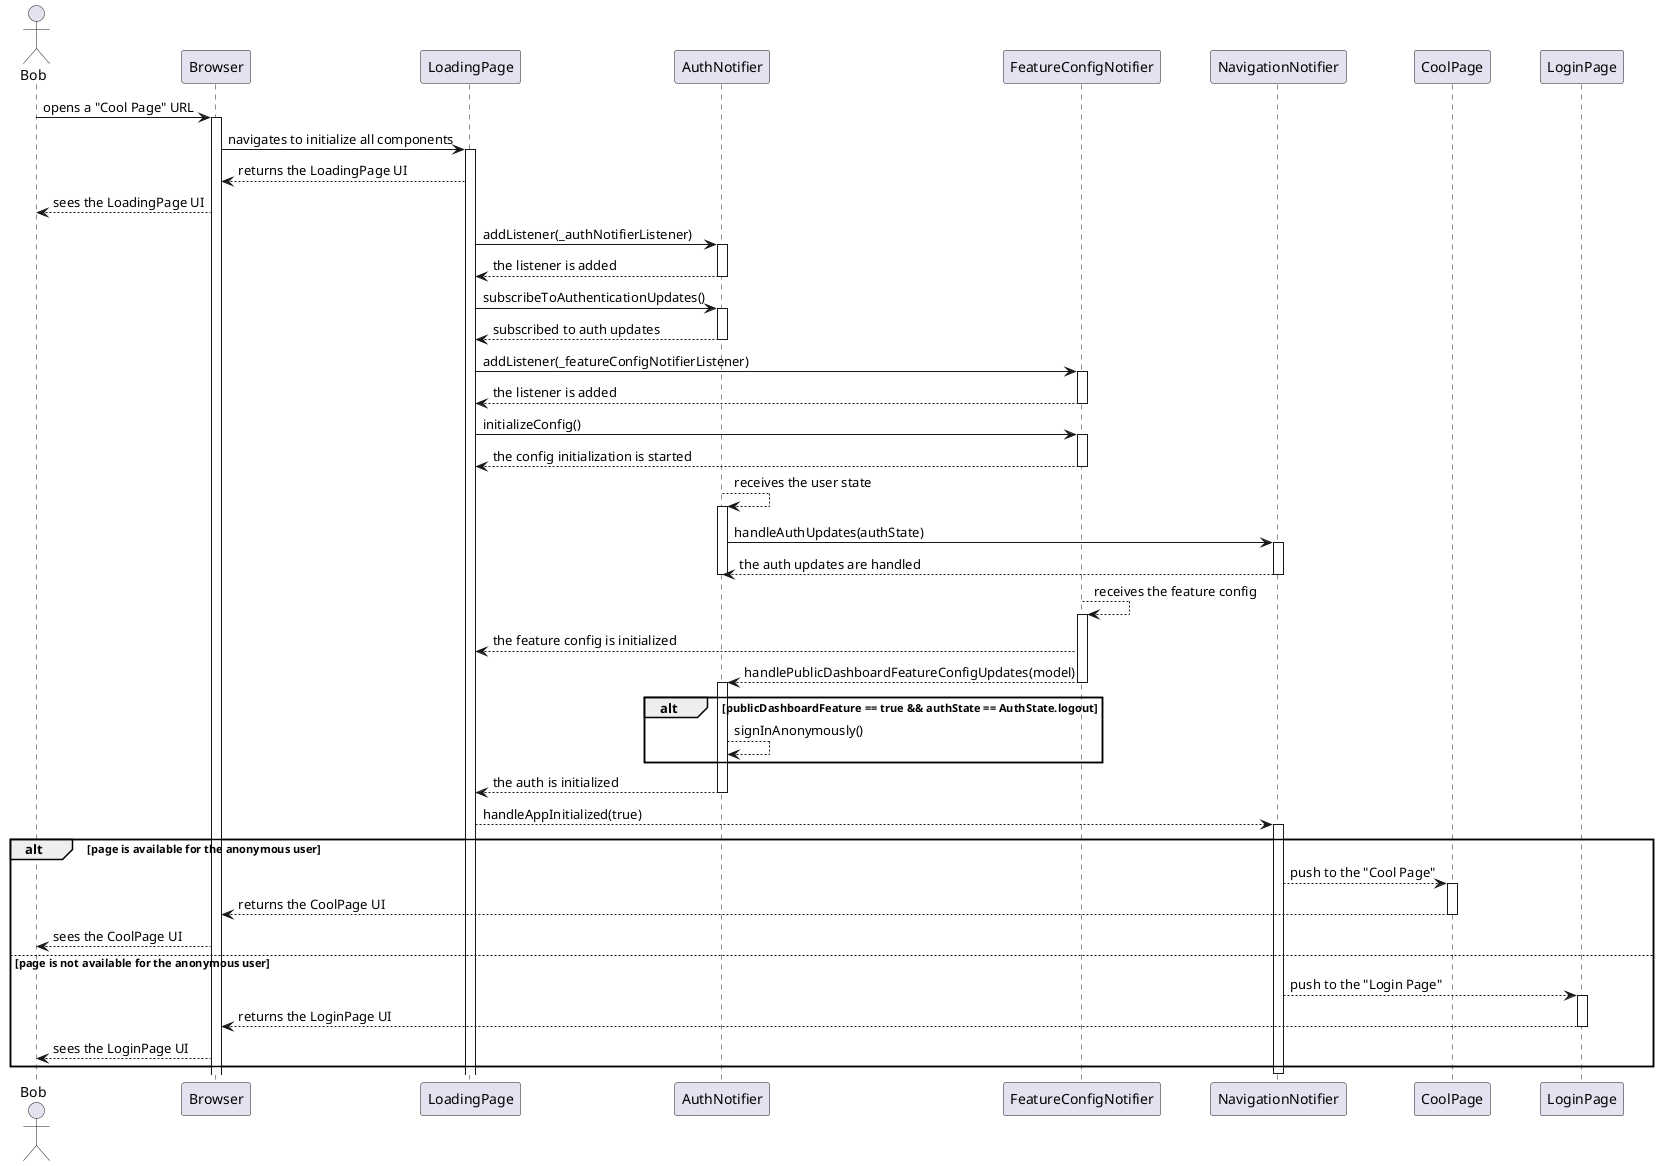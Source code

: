 @startuml public_dashboard_sequence_diagram

skinparam ParticipantPadding 20
skinparam BoxPadding 10

actor Bob

participant Browser
participant LoadingPage
participant AuthNotifier
participant FeatureConfigNotifier
participant NavigationNotifier
participant CoolPage
participant LoginPage

Bob -> Browser ++:  opens a "Cool Page" URL
Browser -> LoadingPage ++: navigates to initialize all components
LoadingPage --> Browser: returns the LoadingPage UI
Browser --> Bob: sees the LoadingPage UI

LoadingPage -> AuthNotifier ++: addListener(_authNotifierListener)
AuthNotifier --> LoadingPage --: the listener is added
LoadingPage -> AuthNotifier ++: subscribeToAuthenticationUpdates()
AuthNotifier --> LoadingPage --: subscribed to auth updates

LoadingPage -> FeatureConfigNotifier ++: addListener(_featureConfigNotifierListener)
FeatureConfigNotifier --> LoadingPage --: the listener is added
LoadingPage -> FeatureConfigNotifier ++: initializeConfig()
FeatureConfigNotifier --> LoadingPage --: the config initialization is started

AuthNotifier --> AuthNotifier ++: receives the user state
AuthNotifier -> NavigationNotifier ++: handleAuthUpdates(authState)
NavigationNotifier --> AuthNotifier --: the auth updates are handled
AuthNotifier --

FeatureConfigNotifier --> FeatureConfigNotifier ++: receives the feature config
FeatureConfigNotifier --> LoadingPage: the feature config is initialized
FeatureConfigNotifier --> AuthNotifier --: handlePublicDashboardFeatureConfigUpdates(model)
AuthNotifier++

alt publicDashboardFeature == true && authState == AuthState.logout
AuthNotifier --> AuthNotifier: signInAnonymously()
end

AuthNotifier --> LoadingPage --: the auth is initialized
LoadingPage --> NavigationNotifier ++: handleAppInitialized(true)

alt page is available for the anonymous user
NavigationNotifier --> CoolPage ++: push to the "Cool Page"
CoolPage --> Browser --: returns the CoolPage UI
Browser --> Bob: sees the CoolPage UI
else page is not available for the anonymous user
NavigationNotifier --> LoginPage ++: push to the "Login Page"
LoginPage --> Browser --: returns the LoginPage UI
Browser --> Bob: sees the LoginPage UI
end

NavigationNotifier --

@enduml
